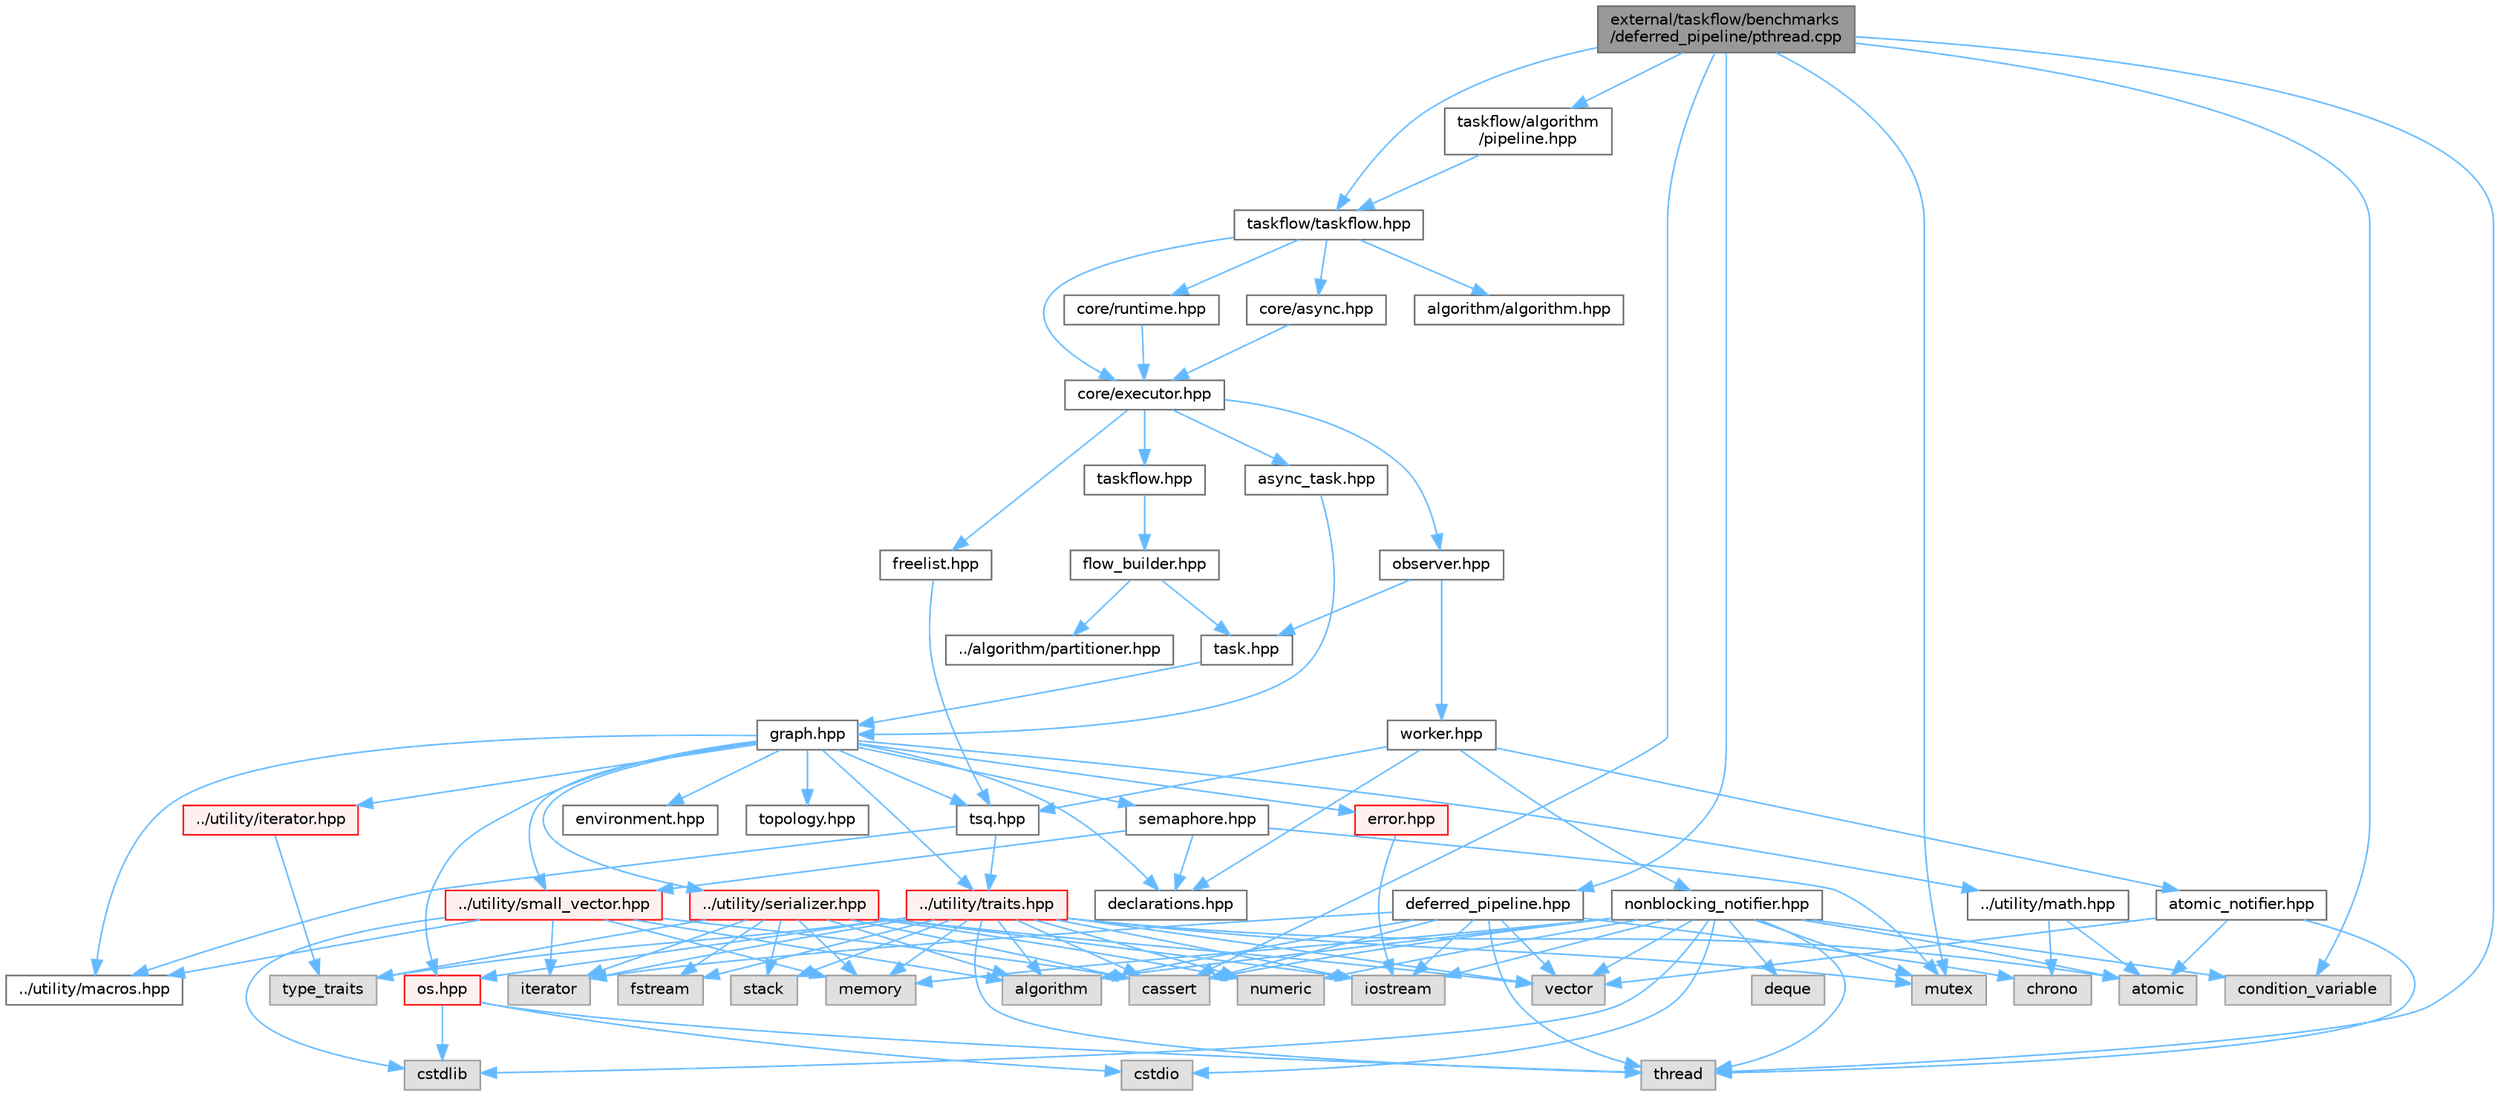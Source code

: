 digraph "external/taskflow/benchmarks/deferred_pipeline/pthread.cpp"
{
 // LATEX_PDF_SIZE
  bgcolor="transparent";
  edge [fontname=Helvetica,fontsize=10,labelfontname=Helvetica,labelfontsize=10];
  node [fontname=Helvetica,fontsize=10,shape=box,height=0.2,width=0.4];
  Node1 [id="Node000001",label="external/taskflow/benchmarks\l/deferred_pipeline/pthread.cpp",height=0.2,width=0.4,color="gray40", fillcolor="grey60", style="filled", fontcolor="black",tooltip=" "];
  Node1 -> Node2 [id="edge109_Node000001_Node000002",color="steelblue1",style="solid",tooltip=" "];
  Node2 [id="Node000002",label="deferred_pipeline.hpp",height=0.2,width=0.4,color="grey40", fillcolor="white", style="filled",URL="$deferred__pipeline_8hpp.html",tooltip=" "];
  Node2 -> Node3 [id="edge110_Node000002_Node000003",color="steelblue1",style="solid",tooltip=" "];
  Node3 [id="Node000003",label="chrono",height=0.2,width=0.4,color="grey60", fillcolor="#E0E0E0", style="filled",tooltip=" "];
  Node2 -> Node4 [id="edge111_Node000002_Node000004",color="steelblue1",style="solid",tooltip=" "];
  Node4 [id="Node000004",label="thread",height=0.2,width=0.4,color="grey60", fillcolor="#E0E0E0", style="filled",tooltip=" "];
  Node2 -> Node5 [id="edge112_Node000002_Node000005",color="steelblue1",style="solid",tooltip=" "];
  Node5 [id="Node000005",label="vector",height=0.2,width=0.4,color="grey60", fillcolor="#E0E0E0", style="filled",tooltip=" "];
  Node2 -> Node6 [id="edge113_Node000002_Node000006",color="steelblue1",style="solid",tooltip=" "];
  Node6 [id="Node000006",label="iterator",height=0.2,width=0.4,color="grey60", fillcolor="#E0E0E0", style="filled",tooltip=" "];
  Node2 -> Node7 [id="edge114_Node000002_Node000007",color="steelblue1",style="solid",tooltip=" "];
  Node7 [id="Node000007",label="algorithm",height=0.2,width=0.4,color="grey60", fillcolor="#E0E0E0", style="filled",tooltip=" "];
  Node2 -> Node8 [id="edge115_Node000002_Node000008",color="steelblue1",style="solid",tooltip=" "];
  Node8 [id="Node000008",label="cassert",height=0.2,width=0.4,color="grey60", fillcolor="#E0E0E0", style="filled",tooltip=" "];
  Node2 -> Node9 [id="edge116_Node000002_Node000009",color="steelblue1",style="solid",tooltip=" "];
  Node9 [id="Node000009",label="iostream",height=0.2,width=0.4,color="grey60", fillcolor="#E0E0E0", style="filled",tooltip=" "];
  Node1 -> Node10 [id="edge117_Node000001_Node000010",color="steelblue1",style="solid",tooltip=" "];
  Node10 [id="Node000010",label="taskflow/taskflow.hpp",height=0.2,width=0.4,color="grey40", fillcolor="white", style="filled",URL="$taskflow_8hpp.html",tooltip="main taskflow include file"];
  Node10 -> Node11 [id="edge118_Node000010_Node000011",color="steelblue1",style="solid",tooltip=" "];
  Node11 [id="Node000011",label="core/executor.hpp",height=0.2,width=0.4,color="grey40", fillcolor="white", style="filled",URL="$executor_8hpp.html",tooltip="executor include file"];
  Node11 -> Node12 [id="edge119_Node000011_Node000012",color="steelblue1",style="solid",tooltip=" "];
  Node12 [id="Node000012",label="observer.hpp",height=0.2,width=0.4,color="grey40", fillcolor="white", style="filled",URL="$observer_8hpp.html",tooltip="observer include file"];
  Node12 -> Node13 [id="edge120_Node000012_Node000013",color="steelblue1",style="solid",tooltip=" "];
  Node13 [id="Node000013",label="task.hpp",height=0.2,width=0.4,color="grey40", fillcolor="white", style="filled",URL="$task_8hpp.html",tooltip="task include file"];
  Node13 -> Node14 [id="edge121_Node000013_Node000014",color="steelblue1",style="solid",tooltip=" "];
  Node14 [id="Node000014",label="graph.hpp",height=0.2,width=0.4,color="grey40", fillcolor="white", style="filled",URL="$taskflow_2core_2graph_8hpp.html",tooltip="graph include file"];
  Node14 -> Node15 [id="edge122_Node000014_Node000015",color="steelblue1",style="solid",tooltip=" "];
  Node15 [id="Node000015",label="../utility/macros.hpp",height=0.2,width=0.4,color="grey40", fillcolor="white", style="filled",URL="$macros_8hpp.html",tooltip=" "];
  Node14 -> Node16 [id="edge123_Node000014_Node000016",color="steelblue1",style="solid",tooltip=" "];
  Node16 [id="Node000016",label="../utility/traits.hpp",height=0.2,width=0.4,color="red", fillcolor="#FFF0F0", style="filled",URL="$taskflow_2utility_2traits_8hpp.html",tooltip=" "];
  Node16 -> Node17 [id="edge124_Node000016_Node000017",color="steelblue1",style="solid",tooltip=" "];
  Node17 [id="Node000017",label="type_traits",height=0.2,width=0.4,color="grey60", fillcolor="#E0E0E0", style="filled",tooltip=" "];
  Node16 -> Node6 [id="edge125_Node000016_Node000006",color="steelblue1",style="solid",tooltip=" "];
  Node16 -> Node9 [id="edge126_Node000016_Node000009",color="steelblue1",style="solid",tooltip=" "];
  Node16 -> Node18 [id="edge127_Node000016_Node000018",color="steelblue1",style="solid",tooltip=" "];
  Node18 [id="Node000018",label="fstream",height=0.2,width=0.4,color="grey60", fillcolor="#E0E0E0", style="filled",tooltip=" "];
  Node16 -> Node19 [id="edge128_Node000016_Node000019",color="steelblue1",style="solid",tooltip=" "];
  Node19 [id="Node000019",label="mutex",height=0.2,width=0.4,color="grey60", fillcolor="#E0E0E0", style="filled",tooltip=" "];
  Node16 -> Node20 [id="edge129_Node000016_Node000020",color="steelblue1",style="solid",tooltip=" "];
  Node20 [id="Node000020",label="stack",height=0.2,width=0.4,color="grey60", fillcolor="#E0E0E0", style="filled",tooltip=" "];
  Node16 -> Node5 [id="edge130_Node000016_Node000005",color="steelblue1",style="solid",tooltip=" "];
  Node16 -> Node7 [id="edge131_Node000016_Node000007",color="steelblue1",style="solid",tooltip=" "];
  Node16 -> Node22 [id="edge132_Node000016_Node000022",color="steelblue1",style="solid",tooltip=" "];
  Node22 [id="Node000022",label="memory",height=0.2,width=0.4,color="grey60", fillcolor="#E0E0E0", style="filled",tooltip=" "];
  Node16 -> Node23 [id="edge133_Node000016_Node000023",color="steelblue1",style="solid",tooltip=" "];
  Node23 [id="Node000023",label="atomic",height=0.2,width=0.4,color="grey60", fillcolor="#E0E0E0", style="filled",tooltip=" "];
  Node16 -> Node4 [id="edge134_Node000016_Node000004",color="steelblue1",style="solid",tooltip=" "];
  Node16 -> Node30 [id="edge135_Node000016_Node000030",color="steelblue1",style="solid",tooltip=" "];
  Node30 [id="Node000030",label="numeric",height=0.2,width=0.4,color="grey60", fillcolor="#E0E0E0", style="filled",tooltip=" "];
  Node16 -> Node8 [id="edge136_Node000016_Node000008",color="steelblue1",style="solid",tooltip=" "];
  Node16 -> Node38 [id="edge137_Node000016_Node000038",color="steelblue1",style="solid",tooltip=" "];
  Node38 [id="Node000038",label="os.hpp",height=0.2,width=0.4,color="red", fillcolor="#FFF0F0", style="filled",URL="$os_8hpp.html",tooltip=" "];
  Node38 -> Node39 [id="edge138_Node000038_Node000039",color="steelblue1",style="solid",tooltip=" "];
  Node39 [id="Node000039",label="cstdlib",height=0.2,width=0.4,color="grey60", fillcolor="#E0E0E0", style="filled",tooltip=" "];
  Node38 -> Node40 [id="edge139_Node000038_Node000040",color="steelblue1",style="solid",tooltip=" "];
  Node40 [id="Node000040",label="cstdio",height=0.2,width=0.4,color="grey60", fillcolor="#E0E0E0", style="filled",tooltip=" "];
  Node38 -> Node4 [id="edge140_Node000038_Node000004",color="steelblue1",style="solid",tooltip=" "];
  Node14 -> Node41 [id="edge141_Node000014_Node000041",color="steelblue1",style="solid",tooltip=" "];
  Node41 [id="Node000041",label="../utility/iterator.hpp",height=0.2,width=0.4,color="red", fillcolor="#FFF0F0", style="filled",URL="$iterator_8hpp.html",tooltip=" "];
  Node41 -> Node17 [id="edge142_Node000041_Node000017",color="steelblue1",style="solid",tooltip=" "];
  Node14 -> Node38 [id="edge143_Node000014_Node000038",color="steelblue1",style="solid",tooltip=" "];
  Node14 -> Node43 [id="edge144_Node000014_Node000043",color="steelblue1",style="solid",tooltip=" "];
  Node43 [id="Node000043",label="../utility/math.hpp",height=0.2,width=0.4,color="grey40", fillcolor="white", style="filled",URL="$math_8hpp.html",tooltip=" "];
  Node43 -> Node23 [id="edge145_Node000043_Node000023",color="steelblue1",style="solid",tooltip=" "];
  Node43 -> Node3 [id="edge146_Node000043_Node000003",color="steelblue1",style="solid",tooltip=" "];
  Node14 -> Node44 [id="edge147_Node000014_Node000044",color="steelblue1",style="solid",tooltip=" "];
  Node44 [id="Node000044",label="../utility/small_vector.hpp",height=0.2,width=0.4,color="red", fillcolor="#FFF0F0", style="filled",URL="$small__vector_8hpp.html",tooltip="small vector include file"];
  Node44 -> Node15 [id="edge148_Node000044_Node000015",color="steelblue1",style="solid",tooltip=" "];
  Node44 -> Node7 [id="edge149_Node000044_Node000007",color="steelblue1",style="solid",tooltip=" "];
  Node44 -> Node8 [id="edge150_Node000044_Node000008",color="steelblue1",style="solid",tooltip=" "];
  Node44 -> Node39 [id="edge151_Node000044_Node000039",color="steelblue1",style="solid",tooltip=" "];
  Node44 -> Node6 [id="edge152_Node000044_Node000006",color="steelblue1",style="solid",tooltip=" "];
  Node44 -> Node22 [id="edge153_Node000044_Node000022",color="steelblue1",style="solid",tooltip=" "];
  Node14 -> Node47 [id="edge154_Node000014_Node000047",color="steelblue1",style="solid",tooltip=" "];
  Node47 [id="Node000047",label="../utility/serializer.hpp",height=0.2,width=0.4,color="red", fillcolor="#FFF0F0", style="filled",URL="$taskflow_2utility_2serializer_8hpp.html",tooltip=" "];
  Node47 -> Node17 [id="edge155_Node000047_Node000017",color="steelblue1",style="solid",tooltip=" "];
  Node47 -> Node6 [id="edge156_Node000047_Node000006",color="steelblue1",style="solid",tooltip=" "];
  Node47 -> Node9 [id="edge157_Node000047_Node000009",color="steelblue1",style="solid",tooltip=" "];
  Node47 -> Node18 [id="edge158_Node000047_Node000018",color="steelblue1",style="solid",tooltip=" "];
  Node47 -> Node20 [id="edge159_Node000047_Node000020",color="steelblue1",style="solid",tooltip=" "];
  Node47 -> Node5 [id="edge160_Node000047_Node000005",color="steelblue1",style="solid",tooltip=" "];
  Node47 -> Node7 [id="edge161_Node000047_Node000007",color="steelblue1",style="solid",tooltip=" "];
  Node47 -> Node22 [id="edge162_Node000047_Node000022",color="steelblue1",style="solid",tooltip=" "];
  Node47 -> Node30 [id="edge163_Node000047_Node000030",color="steelblue1",style="solid",tooltip=" "];
  Node47 -> Node8 [id="edge164_Node000047_Node000008",color="steelblue1",style="solid",tooltip=" "];
  Node14 -> Node51 [id="edge165_Node000014_Node000051",color="steelblue1",style="solid",tooltip=" "];
  Node51 [id="Node000051",label="error.hpp",height=0.2,width=0.4,color="red", fillcolor="#FFF0F0", style="filled",URL="$error_8hpp.html",tooltip=" "];
  Node51 -> Node9 [id="edge166_Node000051_Node000009",color="steelblue1",style="solid",tooltip=" "];
  Node14 -> Node54 [id="edge167_Node000014_Node000054",color="steelblue1",style="solid",tooltip=" "];
  Node54 [id="Node000054",label="declarations.hpp",height=0.2,width=0.4,color="grey40", fillcolor="white", style="filled",URL="$declarations_8hpp.html",tooltip=" "];
  Node14 -> Node55 [id="edge168_Node000014_Node000055",color="steelblue1",style="solid",tooltip=" "];
  Node55 [id="Node000055",label="semaphore.hpp",height=0.2,width=0.4,color="grey40", fillcolor="white", style="filled",URL="$semaphore_8hpp.html",tooltip="semaphore include file"];
  Node55 -> Node19 [id="edge169_Node000055_Node000019",color="steelblue1",style="solid",tooltip=" "];
  Node55 -> Node54 [id="edge170_Node000055_Node000054",color="steelblue1",style="solid",tooltip=" "];
  Node55 -> Node44 [id="edge171_Node000055_Node000044",color="steelblue1",style="solid",tooltip=" "];
  Node14 -> Node56 [id="edge172_Node000014_Node000056",color="steelblue1",style="solid",tooltip=" "];
  Node56 [id="Node000056",label="environment.hpp",height=0.2,width=0.4,color="grey40", fillcolor="white", style="filled",URL="$environment_8hpp.html",tooltip=" "];
  Node14 -> Node57 [id="edge173_Node000014_Node000057",color="steelblue1",style="solid",tooltip=" "];
  Node57 [id="Node000057",label="topology.hpp",height=0.2,width=0.4,color="grey40", fillcolor="white", style="filled",URL="$topology_8hpp.html",tooltip=" "];
  Node14 -> Node58 [id="edge174_Node000014_Node000058",color="steelblue1",style="solid",tooltip=" "];
  Node58 [id="Node000058",label="tsq.hpp",height=0.2,width=0.4,color="grey40", fillcolor="white", style="filled",URL="$tsq_8hpp.html",tooltip="task queue include file"];
  Node58 -> Node15 [id="edge175_Node000058_Node000015",color="steelblue1",style="solid",tooltip=" "];
  Node58 -> Node16 [id="edge176_Node000058_Node000016",color="steelblue1",style="solid",tooltip=" "];
  Node12 -> Node59 [id="edge177_Node000012_Node000059",color="steelblue1",style="solid",tooltip=" "];
  Node59 [id="Node000059",label="worker.hpp",height=0.2,width=0.4,color="grey40", fillcolor="white", style="filled",URL="$worker_8hpp.html",tooltip="worker include file"];
  Node59 -> Node54 [id="edge178_Node000059_Node000054",color="steelblue1",style="solid",tooltip=" "];
  Node59 -> Node58 [id="edge179_Node000059_Node000058",color="steelblue1",style="solid",tooltip=" "];
  Node59 -> Node60 [id="edge180_Node000059_Node000060",color="steelblue1",style="solid",tooltip=" "];
  Node60 [id="Node000060",label="atomic_notifier.hpp",height=0.2,width=0.4,color="grey40", fillcolor="white", style="filled",URL="$atomic__notifier_8hpp.html",tooltip=" "];
  Node60 -> Node23 [id="edge181_Node000060_Node000023",color="steelblue1",style="solid",tooltip=" "];
  Node60 -> Node4 [id="edge182_Node000060_Node000004",color="steelblue1",style="solid",tooltip=" "];
  Node60 -> Node5 [id="edge183_Node000060_Node000005",color="steelblue1",style="solid",tooltip=" "];
  Node59 -> Node61 [id="edge184_Node000059_Node000061",color="steelblue1",style="solid",tooltip=" "];
  Node61 [id="Node000061",label="nonblocking_notifier.hpp",height=0.2,width=0.4,color="grey40", fillcolor="white", style="filled",URL="$nonblocking__notifier_8hpp.html",tooltip=" "];
  Node61 -> Node9 [id="edge185_Node000061_Node000009",color="steelblue1",style="solid",tooltip=" "];
  Node61 -> Node5 [id="edge186_Node000061_Node000005",color="steelblue1",style="solid",tooltip=" "];
  Node61 -> Node39 [id="edge187_Node000061_Node000039",color="steelblue1",style="solid",tooltip=" "];
  Node61 -> Node40 [id="edge188_Node000061_Node000040",color="steelblue1",style="solid",tooltip=" "];
  Node61 -> Node23 [id="edge189_Node000061_Node000023",color="steelblue1",style="solid",tooltip=" "];
  Node61 -> Node22 [id="edge190_Node000061_Node000022",color="steelblue1",style="solid",tooltip=" "];
  Node61 -> Node62 [id="edge191_Node000061_Node000062",color="steelblue1",style="solid",tooltip=" "];
  Node62 [id="Node000062",label="deque",height=0.2,width=0.4,color="grey60", fillcolor="#E0E0E0", style="filled",tooltip=" "];
  Node61 -> Node19 [id="edge192_Node000061_Node000019",color="steelblue1",style="solid",tooltip=" "];
  Node61 -> Node63 [id="edge193_Node000061_Node000063",color="steelblue1",style="solid",tooltip=" "];
  Node63 [id="Node000063",label="condition_variable",height=0.2,width=0.4,color="grey60", fillcolor="#E0E0E0", style="filled",tooltip=" "];
  Node61 -> Node4 [id="edge194_Node000061_Node000004",color="steelblue1",style="solid",tooltip=" "];
  Node61 -> Node7 [id="edge195_Node000061_Node000007",color="steelblue1",style="solid",tooltip=" "];
  Node61 -> Node30 [id="edge196_Node000061_Node000030",color="steelblue1",style="solid",tooltip=" "];
  Node61 -> Node8 [id="edge197_Node000061_Node000008",color="steelblue1",style="solid",tooltip=" "];
  Node11 -> Node64 [id="edge198_Node000011_Node000064",color="steelblue1",style="solid",tooltip=" "];
  Node64 [id="Node000064",label="taskflow.hpp",height=0.2,width=0.4,color="grey40", fillcolor="white", style="filled",URL="$core_2taskflow_8hpp.html",tooltip="taskflow include file"];
  Node64 -> Node65 [id="edge199_Node000064_Node000065",color="steelblue1",style="solid",tooltip=" "];
  Node65 [id="Node000065",label="flow_builder.hpp",height=0.2,width=0.4,color="grey40", fillcolor="white", style="filled",URL="$flow__builder_8hpp.html",tooltip="flow builder include file"];
  Node65 -> Node13 [id="edge200_Node000065_Node000013",color="steelblue1",style="solid",tooltip=" "];
  Node65 -> Node66 [id="edge201_Node000065_Node000066",color="steelblue1",style="solid",tooltip=" "];
  Node66 [id="Node000066",label="../algorithm/partitioner.hpp",height=0.2,width=0.4,color="grey40", fillcolor="white", style="filled",URL="$partitioner_8hpp.html",tooltip="partitioner include file"];
  Node11 -> Node67 [id="edge202_Node000011_Node000067",color="steelblue1",style="solid",tooltip=" "];
  Node67 [id="Node000067",label="async_task.hpp",height=0.2,width=0.4,color="grey40", fillcolor="white", style="filled",URL="$taskflow_2core_2async__task_8hpp.html",tooltip="asynchronous task include file"];
  Node67 -> Node14 [id="edge203_Node000067_Node000014",color="steelblue1",style="solid",tooltip=" "];
  Node11 -> Node68 [id="edge204_Node000011_Node000068",color="steelblue1",style="solid",tooltip=" "];
  Node68 [id="Node000068",label="freelist.hpp",height=0.2,width=0.4,color="grey40", fillcolor="white", style="filled",URL="$freelist_8hpp.html",tooltip=" "];
  Node68 -> Node58 [id="edge205_Node000068_Node000058",color="steelblue1",style="solid",tooltip=" "];
  Node10 -> Node69 [id="edge206_Node000010_Node000069",color="steelblue1",style="solid",tooltip=" "];
  Node69 [id="Node000069",label="core/runtime.hpp",height=0.2,width=0.4,color="grey40", fillcolor="white", style="filled",URL="$runtime_8hpp.html",tooltip=" "];
  Node69 -> Node11 [id="edge207_Node000069_Node000011",color="steelblue1",style="solid",tooltip=" "];
  Node10 -> Node70 [id="edge208_Node000010_Node000070",color="steelblue1",style="solid",tooltip=" "];
  Node70 [id="Node000070",label="core/async.hpp",height=0.2,width=0.4,color="grey40", fillcolor="white", style="filled",URL="$async_8hpp.html",tooltip=" "];
  Node70 -> Node11 [id="edge209_Node000070_Node000011",color="steelblue1",style="solid",tooltip=" "];
  Node10 -> Node71 [id="edge210_Node000010_Node000071",color="steelblue1",style="solid",tooltip=" "];
  Node71 [id="Node000071",label="algorithm/algorithm.hpp",height=0.2,width=0.4,color="grey40", fillcolor="white", style="filled",URL="$algorithm_8hpp.html",tooltip=" "];
  Node1 -> Node72 [id="edge211_Node000001_Node000072",color="steelblue1",style="solid",tooltip=" "];
  Node72 [id="Node000072",label="taskflow/algorithm\l/pipeline.hpp",height=0.2,width=0.4,color="grey40", fillcolor="white", style="filled",URL="$taskflow_2algorithm_2pipeline_8hpp.html",tooltip="pipeline include file"];
  Node72 -> Node10 [id="edge212_Node000072_Node000010",color="steelblue1",style="solid",tooltip=" "];
  Node1 -> Node4 [id="edge213_Node000001_Node000004",color="steelblue1",style="solid",tooltip=" "];
  Node1 -> Node19 [id="edge214_Node000001_Node000019",color="steelblue1",style="solid",tooltip=" "];
  Node1 -> Node63 [id="edge215_Node000001_Node000063",color="steelblue1",style="solid",tooltip=" "];
  Node1 -> Node8 [id="edge216_Node000001_Node000008",color="steelblue1",style="solid",tooltip=" "];
}
